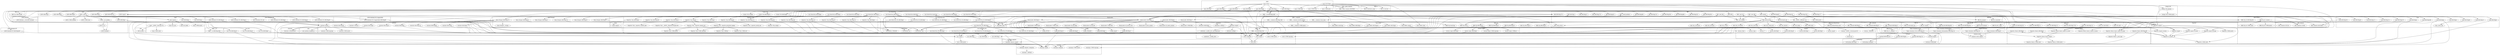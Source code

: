 digraph {
graph [overlap=false]
subgraph cluster_DBI_dr {
	label="DBI::dr";
	"DBI::dr::connect";
	"DBI::dr::disconnect_all";
}
subgraph cluster_DBD___dr {
	label="DBD::_::dr";
	"DBD::_::dr::BEGIN@1469";
}
subgraph cluster_main {
	label="main";
	"main::NULL";
	"main::BEGIN@3";
	"main::BEGIN@7";
	"main::BEGIN@6";
	"main::BEGIN@5";
	"main::CORE:print";
	"main::CORE:open";
	"main::BEGIN@8";
	"main::RUNTIME";
	"main::BEGIN@10";
	"main::BEGIN@9";
	"main::CORE:close";
}
subgraph cluster_JSON_Backend_PP {
	label="JSON::Backend::PP";
	"JSON::Backend::PP::BEGIN@403";
}
subgraph cluster_DBD_Pg_st {
	label="DBD::Pg::st";
	"DBD::Pg::st::_prepare";
}
subgraph cluster_strict {
	label="strict";
	"strict::CORE:match";
	"strict::unimport";
	"strict::import";
	"strict::CORE:regcomp";
	"strict::bits";
}
subgraph cluster_Data_Dumper {
	label="Data::Dumper";
	"Data::Dumper::BEGIN@18";
	"Data::Dumper::BEGIN@22";
	"Data::Dumper::_vstring";
	"Data::Dumper::BEGIN@272";
	"Data::Dumper::BEGIN@24";
	"Data::Dumper::BEGIN@12";
	"Data::Dumper::BEGIN@731";
}
subgraph cluster_Types_Serialiser {
	label="Types::Serialiser";
	"Types::Serialiser::BEGIN@20";
	"Types::Serialiser::BEGIN@102";
}
subgraph cluster_XSLoader {
	label="XSLoader";
	"XSLoader::load";
}
subgraph cluster_base {
	label="base";
	"base::has_fields";
	"base::BEGIN@4";
	"base::CORE:subst";
	"base::CORE:match";
	"base::BEGIN@3";
	"base::__ANON__[base.pm:70]";
	"base::import";
	"base::has_attr";
}
subgraph cluster_Exporter {
	label="Exporter";
	"Exporter::as_heavy";
	"Exporter::export_to_level";
	"Exporter::require_version";
	"Exporter::export";
	"Exporter::import";
	"Exporter::export_ok_tags";
	"Exporter::CORE:match";
	"Exporter::CORE:subst";
}
subgraph cluster_DBI_st {
	label="DBI::st";
	"DBI::st::execute";
	"DBI::st::fetchrow_array";
}
subgraph cluster_constant {
	label="constant";
	"constant::CORE:qr";
	"constant::BEGIN@64";
	"constant::BEGIN@2";
	"constant::BEGIN@24";
	"constant::BEGIN@39";
	"constant::CORE:regcomp";
	"constant::BEGIN@6";
	"constant::BEGIN@4";
	"constant::BEGIN@3";
	"constant::CORE:match";
	"constant::import";
	"constant::BEGIN@126";
}
subgraph cluster_Exporter_Tiny {
	label="Exporter::Tiny";
	"Exporter::Tiny::CORE:match";
	"Exporter::Tiny::BEGIN@5.1";
	"Exporter::Tiny::CORE:qr";
	"Exporter::Tiny::BEGIN@170";
	"Exporter::Tiny::_exporter_install_sub";
	"Exporter::Tiny::mkopt";
	"Exporter::Tiny::BEGIN@206";
	"Exporter::Tiny::_exporter_validate_opts";
	"Exporter::Tiny::BEGIN@189";
	"Exporter::Tiny::_exporter_expand_sub";
	"Exporter::Tiny::__ANON__[Exporter/Tiny.pm:38]";
	"Exporter::Tiny::BEGIN@143";
	"Exporter::Tiny::BEGIN@297";
	"Exporter::Tiny::BEGIN@5";
	"Exporter::Tiny::BEGIN@253";
	"Exporter::Tiny::import";
	"Exporter::Tiny::BEGIN@48";
	"Exporter::Tiny::CORE:sort";
	"Exporter::Tiny::CORE:regcomp";
	"Exporter::Tiny::_exporter_permitted_regexp";
	"Exporter::Tiny::BEGIN@283";
	"Exporter::Tiny::BEGIN@3";
	"Exporter::Tiny::BEGIN@4";
}
subgraph cluster_DBD___common {
	label="DBD::_::common";
	"DBD::_::common::CORE:match";
	"DBD::_::common::trace_msg";
	"DBD::_::common::install_method";
	"DBD::_::common::BEGIN@1369";
}
subgraph cluster_DBI_common {
	label="DBI::common";
	"DBI::common::STORE";
	"DBI::common::DESTROY";
	"DBI::common::FETCH";
}
subgraph cluster_JSON_Boolean {
	label="JSON::Boolean";
	"JSON::Boolean::_overrride_overload";
}
subgraph cluster_DynaLoader {
	label="DynaLoader";
	"DynaLoader::CORE:ftdir";
	"DynaLoader::dl_install_xsub";
	"DynaLoader::dl_find_symbol";
	"DynaLoader::BEGIN@17";
	"DynaLoader::dl_undef_symbols";
	"DynaLoader::BEGIN@21";
	"DynaLoader::CORE:ftfile";
	"DynaLoader::CORE:ftsize";
	"DynaLoader::bootstrap";
	"DynaLoader::CORE:subst";
	"DynaLoader::BEGIN@92";
	"DynaLoader::dl_load_flags";
	"DynaLoader::dl_load_file";
}
subgraph cluster_overloading {
	label="overloading";
	"overloading::unimport";
	"overloading::BEGIN@2";
}
subgraph cluster_version {
	label="version";
	"version::BEGIN@7";
	"version::__ANON__[version.pm:52]";
	"version::(\"\"";
	"version::(cmp";
	"version::(bool";
	"version::BEGIN@5";
	"version::BEGIN@20";
	"version::import";
	"version::BEGIN@4";
	"version::_VERSION";
	"version::qv";
}
subgraph cluster_Types_Serialiser_BooleanBase {
	label="Types::Serialiser::BooleanBase";
	"Types::Serialiser::BooleanBase::BEGIN@116";
}
subgraph cluster_Config {
	label="Config";
	"Config::BEGIN@11";
	"Config::BEGIN@9";
	"Config::import";
	"Config::BEGIN@47";
	"Config::BEGIN@10";
	"Config::FETCH";
	"Config::TIEHASH";
}
subgraph cluster_DBD__mem_common {
	label="DBD::_mem::common";
	"DBD::_mem::common::DESTROY";
}
subgraph cluster_List_MoreUtils {
	label="List::MoreUtils";
	"List::MoreUtils::BEGIN@3";
	"List::MoreUtils::BEGIN@13";
	"List::MoreUtils::BEGIN@5";
	"List::MoreUtils::BEGIN@8";
	"List::MoreUtils::BEGIN@93";
	"List::MoreUtils::BEGIN@7";
	"List::MoreUtils::BEGIN@12";
	"List::MoreUtils::BEGIN@4";
	"List::MoreUtils::bootstrap";
}
subgraph cluster_DBD_Pg_dr {
	label="DBD::Pg::dr";
	"DBD::Pg::dr::CORE:subst";
	"DBD::Pg::dr::CORE:match";
	"DBD::Pg::dr::BEGIN@180";
	"DBD::Pg::dr::connect";
}
subgraph cluster_UNIVERSAL {
	label="UNIVERSAL";
	"UNIVERSAL::can";
	"UNIVERSAL::isa";
	"UNIVERSAL::VERSION";
}
subgraph cluster_Exporter_Heavy {
	label="Exporter::Heavy";
	"Exporter::Heavy::BEGIN@4";
	"Exporter::Heavy::CORE:subst";
	"Exporter::Heavy::_push_tags";
	"Exporter::Heavy::heavy_export";
	"Exporter::Heavy::heavy_require_version";
	"Exporter::Heavy::heavy_export_ok_tags";
	"Exporter::Heavy::CORE:match";
	"Exporter::Heavy::heavy_export_to_level";
	"Exporter::Heavy::BEGIN@3";
	"Exporter::Heavy::BEGIN@188";
}
subgraph cluster_JSON_Backend_XS_Supportable {
	label="JSON::Backend::XS::Supportable";
	"JSON::Backend::XS::Supportable::BEGIN@99";
}
subgraph cluster_DBD_Pg_db {
	label="DBD::Pg::db";
	"DBD::Pg::db::BEGIN@258";
	"DBD::Pg::db::BEGIN@260";
	"DBD::Pg::db::prepare";
	"DBD::Pg::db::_login";
}
subgraph cluster_DBI__firesafe {
	label="DBI::_firesafe";
	"DBI::_firesafe::BEGIN@13";
	"DBI::_firesafe::BEGIN@12";
	"DBI::_firesafe::BEGIN@14";
}
subgraph cluster_warnings {
	label="warnings";
	"warnings::import";
	"warnings::unimport";
	"warnings::_mkMask";
	"warnings::CORE:match";
	"warnings::CORE:regcomp";
	"warnings::register_categories";
}
subgraph cluster_DBD___db {
	label="DBD::_::db";
	"DBD::_::db::BEGIN@1534";
}
subgraph cluster_overload {
	label="overload";
	"overload::BEGIN@144";
	"overload::BEGIN@83";
	"overload::OVERLOAD";
	"overload::import";
	"overload::BEGIN@114";
}
subgraph cluster_attributes {
	label="attributes";
	"attributes::BEGIN@9";
	"attributes::import";
	"attributes::_modify_attrs";
	"attributes::_modify_attrs_and_deprecate";
	"attributes::CORE:qr";
	"attributes::reftype";
}
subgraph cluster_mro {
	label="mro";
	"mro::method_changed_in";
}
subgraph cluster_vars {
	label="vars";
	"vars::import";
	"vars::CORE:match";
	"vars::BEGIN@7";
	"vars::BEGIN@3";
	"vars::BEGIN@8";
}
subgraph cluster_JSON_Backend_XS {
	label="JSON::Backend::XS";
	"JSON::Backend::XS::BEGIN@11";
	"JSON::Backend::XS::BEGIN@18";
	"JSON::Backend::XS::BEGIN@9";
	"JSON::Backend::XS::init";
	"JSON::Backend::XS::BEGIN@42";
	"JSON::Backend::XS::BEGIN@29";
}
subgraph cluster_Scalar_Util {
	label="Scalar::Util";
	"Scalar::Util::BEGIN@9";
	"Scalar::Util::weaken";
	"Scalar::Util::BEGIN@10";
}
subgraph cluster_DBI {
	label="DBI";
	"DBI::BEGIN@181";
	"DBI::BEGIN@179";
	"DBI::BEGIN@13";
	"DBI::SQL_BIGINT";
	"DBI::BEGIN@178";
	"DBI::install_driver";
	"DBI::BEGIN@294";
	"DBI::SQL_NUMERIC";
	"DBI::_install_method";
	"DBI::_new_dbh";
	"DBI::__ANON__[DBI.pm:751]";
	"DBI::_new_drh";
	"DBI::END";
	"DBI::SQL_DECIMAL";
	"DBI::disconnect_all";
	"DBI::SQL_SMALLINT";
	"DBI::BEGIN@177";
	"DBI::_new_sth";
	"DBI::setup_driver";
	"DBI::BEGIN@710";
	"DBI::BEGIN@290";
	"DBI::BEGIN@888";
	"DBI::bootstrap";
	"DBI::BEGIN@553";
	"DBI::connect";
	"DBI::BEGIN@857";
	"DBI::CORE:subst";
	"DBI::_new_handle";
	"DBI::BEGIN@1054";
	"DBI::SQL_REAL";
	"DBI::BEGIN@823";
	"DBI::CORE:match";
	"DBI::SQL_INTEGER";
	"DBI::BEGIN@985";
	"DBI::SQL_DOUBLE";
	"DBI::SQL_FLOAT";
}
subgraph cluster_DBD_Pg {
	label="DBD::Pg";
	"DBD::Pg::BEGIN@23";
	"DBD::Pg::BEGIN@19";
	"DBD::Pg::bootstrap";
	"DBD::Pg::BEGIN@21";
	"DBD::Pg::BEGIN@24";
	"DBD::Pg::driver";
	"DBD::Pg::BEGIN@22";
}
subgraph cluster_common_sense {
	label="common::sense";
	"common::sense::import";
}
subgraph cluster_Types_Serialiser_Error {
	label="Types::Serialiser::Error";
	"Types::Serialiser::Error::BEGIN@145";
}
subgraph cluster_bytes {
	label="bytes";
	"bytes::import";
}
subgraph cluster_Carp {
	label="Carp";
	"Carp::BEGIN@131";
	"Carp::_fetch_sub";
	"Carp::BEGIN@61";
	"Carp::BEGIN@575";
	"Carp::BEGIN@3";
	"Carp::BEGIN@6";
	"Carp::BEGIN@4";
	"Carp::BEGIN@568";
	"Carp::BEGIN@5";
	"Carp::BEGIN@555";
	"Carp::BEGIN@171";
	"Carp::BEGIN@49";
	"Carp::BEGIN@73";
}
subgraph cluster_List_MoreUtils_PP {
	label="List::MoreUtils::PP";
	"List::MoreUtils::PP::BEGIN@334";
	"List::MoreUtils::PP::BEGIN@327";
	"List::MoreUtils::PP::BEGIN@4";
	"List::MoreUtils::PP::BEGIN@5";
	"List::MoreUtils::PP::BEGIN@3";
}
subgraph cluster_JSON {
	label="JSON";
	"JSON::CORE:readline";
	"JSON::BEGIN@5";
	"JSON::CORE:close";
	"JSON::BEGIN@6";
	"JSON::BEGIN@4";
	"JSON::BEGIN@319";
	"JSON::is_xs";
	"JSON::backend";
	"JSON::import";
	"JSON::BEGIN@2";
	"JSON::BEGIN@9";
	"JSON::_set_module";
	"JSON::_load_xs";
}
subgraph cluster_JSON_XS {
	label="JSON::XS";
	"JSON::XS::BEGIN@114";
	"JSON::XS::BEGIN@1736";
	"JSON::XS::BEGIN@112";
	"JSON::XS::new";
	"JSON::XS::DESTROY";
	"JSON::XS::BEGIN@111";
	"JSON::XS::BEGIN@104";
}
subgraph cluster_Getopt_Std {
	label="Getopt::Std";
	"Getopt::Std::CORE:match";
	"Getopt::Std::getopts";
}
subgraph cluster_List_Util {
	label="List::Util";
	"List::Util::BEGIN@10";
	"List::Util::BEGIN@9";
	"List::Util::BEGIN@31";
}
subgraph cluster_version_regex {
	label="version::regex";
	"version::regex::BEGIN@5";
	"version::regex::BEGIN@3";
	"version::regex::CORE:qr";
	"version::regex::CORE:regcomp";
}
subgraph cluster_List_MoreUtils_XS {
	label="List::MoreUtils::XS";
	"List::MoreUtils::XS::BEGIN@4";
	"List::MoreUtils::XS::BEGIN@7";
	"List::MoreUtils::XS::BEGIN@1";
	"List::MoreUtils::XS::BEGIN@10";
	"List::MoreUtils::XS::BEGIN@5";
	"List::MoreUtils::XS::BEGIN@3";
}
subgraph cluster_Internals {
	label="Internals";
	"Internals::SvREADONLY";
}
subgraph cluster_DBI_db {
	label="DBI::db";
	"DBI::db::prepare";
	"DBI::db::connected";
}
subgraph cluster_DBI_var {
	label="DBI::var";
	"DBI::var::TIESCALAR";
}
subgraph cluster_DBD___st {
	label="DBD::_::st";
	"DBD::_::st::BEGIN@1856";
}
subgraph cluster_DBD_Pg_DefaultValue {
	label="DBD::Pg::DefaultValue";
	"DBD::Pg::DefaultValue::new";
}
subgraph cluster_warnings_register {
	label="warnings::register";
	"warnings::register::import";
}
subgraph cluster_utf8 {
	label="utf8";
	"utf8::encode";
}
subgraph cluster_Time_HiRes {
	label="Time::HiRes";
	"Time::HiRes::BEGIN@3";
	"Time::HiRes::import";
	"Time::HiRes::BEGIN@4";
	"Time::HiRes::BEGIN@43";
	"Time::HiRes::time";
	"Time::HiRes::bootstrap";
}
"warnings::register::import" -> "warnings::register_categories";
"main::RUNTIME" -> "DBI::END";
"DBI::install_driver" -> "Exporter::require_version";
"DynaLoader::BEGIN@21" -> "Config::TIEHASH";
"DBD::_::common::install_method" -> "DBD::_::common::CORE:match";
"JSON::_set_module" -> "JSON::is_xs";
"main::BEGIN@3" -> "DBI::BEGIN@178";
"main::BEGIN@7" -> "JSON::BEGIN@5";
"DynaLoader::BEGIN@21" -> "Config::BEGIN@9";
"List::MoreUtils::BEGIN@12" -> "Exporter::Tiny::BEGIN@170";
"attributes::import" -> "attributes::_modify_attrs_and_deprecate";
"main::BEGIN@3" -> "DBI::setup_driver";
"DBI::install_driver" -> "DBI::setup_driver";
"Exporter::as_heavy" -> "Exporter::Heavy::BEGIN@188";
"List::MoreUtils::BEGIN@12" -> "Exporter::Tiny::BEGIN@206";
"main::BEGIN@7" -> "JSON::BEGIN@9";
"main::BEGIN@3" -> "DBI::BEGIN@888";
"List::MoreUtils::XS::BEGIN@1" -> "List::MoreUtils::PP::BEGIN@327";
"JSON::BEGIN@6" -> "base::BEGIN@3";
"main::RUNTIME" -> "DBI::st::execute";
"main::BEGIN@3" -> "Scalar::Util::weaken";
"DBI::install_driver" -> "DBI::_firesafe::BEGIN@13";
"List::MoreUtils::BEGIN@13" -> "List::MoreUtils::XS::BEGIN@10";
"List::MoreUtils::BEGIN@12" -> "Exporter::Tiny::BEGIN@5.1";
"Data::Dumper::BEGIN@272" -> "constant::BEGIN@4";
"DBD::Pg::BEGIN@19" -> "version::BEGIN@5";
"main::BEGIN@10" -> "List::MoreUtils::BEGIN@5";
"DynaLoader::BEGIN@92" -> "attributes::BEGIN@9";
"DBI::setup_driver" -> "UNIVERSAL::isa";
"base::import" -> "UNIVERSAL::isa";
"main::NULL" -> "main::BEGIN@7";
"JSON::BEGIN@2" -> "JSON::XS::BEGIN@112";
"DynaLoader::bootstrap" -> "DynaLoader::CORE:ftdir";
"Getopt::Std::getopts" -> "Getopt::Std::CORE:match";
"DBI::__ANON__[DBI.pm:751]" -> "DBI::db::connected";
"Config::BEGIN@11" -> "vars::BEGIN@8";
"DBD::_::common::install_method" -> "DBI::_install_method";
"main::BEGIN@3" -> "DBI::_install_method";
"Config::BEGIN@11" -> "vars::BEGIN@3";
"constant::import" -> "constant::CORE:match";
"base::__ANON__[base.pm:70]" -> "utf8::encode";
"main::BEGIN@3" -> "DBI::BEGIN@179";
"main::NULL" -> "DBI::common::DESTROY";
"main::RUNTIME" -> "DBI::common::DESTROY";
"JSON::XS::BEGIN@114" -> "Types::Serialiser::BEGIN@102";
"DBI::disconnect_all" -> "DBI::dr::disconnect_all";
"main::NULL" -> "main::BEGIN@6";
"main::BEGIN@3" -> "DBI::BEGIN@294";
"DBD::Pg::driver" -> "DBD::_::common::install_method";
"Exporter::as_heavy" -> "Exporter::CORE:subst";
"Exporter::import" -> "Exporter::CORE:subst";
"main::RUNTIME" -> "Getopt::Std::getopts";
"main::BEGIN@3" -> "DBI::BEGIN@177";
"DBD::Pg::BEGIN@19" -> "version::import";
"DBI::BEGIN@178" -> "DynaLoader::BEGIN@21";
"Exporter::Tiny::_exporter_expand_sub" -> "Exporter::Tiny::CORE:match";
"Exporter::Tiny::__ANON__[Exporter/Tiny.pm:38]" -> "Exporter::Tiny::CORE:match";
"JSON::_load_xs" -> "JSON::CORE:readline";
"JSON::_load_xs" -> "JSON::_set_module";
"constant::BEGIN@4" -> "warnings::register::import";
"overload::BEGIN@144" -> "warnings::register::import";
"vars::BEGIN@7" -> "warnings::register::import";
"main::BEGIN@3" -> "DBI::var::TIESCALAR";
"main::BEGIN@3" -> "Scalar::Util::BEGIN@9";
"DBI::install_driver" -> "Exporter::Heavy::heavy_require_version";
"List::MoreUtils::XS::BEGIN@10" -> "List::MoreUtils::XS::BEGIN@1";
"List::MoreUtils::BEGIN@12" -> "Exporter::Tiny::BEGIN@189";
"DBI::BEGIN@177" -> "Carp::BEGIN@4";
"main::BEGIN@3" -> "DBD::_::dr::BEGIN@1469";
"Exporter::as_heavy" -> "Exporter::Heavy::BEGIN@3";
"attributes::_modify_attrs_and_deprecate" -> "attributes::_modify_attrs";
"DBI::BEGIN@181" -> "Exporter::Heavy::heavy_export_ok_tags";
"DBI::install_driver" -> "Exporter::Heavy::heavy_export_ok_tags";
"main::BEGIN@7" -> "JSON::import";
"DBI::install_driver" -> "DBD::Pg::dr::BEGIN@180";
"JSON::_load_xs" -> "JSON::BEGIN@2";
"main::BEGIN@6" -> "Data::Dumper::BEGIN@24";
"main::BEGIN@10" -> "List::MoreUtils::BEGIN@4";
"JSON::_load_xs" -> "JSON::Backend::XS::BEGIN@18";
"Types::Serialiser::BEGIN@20" -> "common::sense::import";
"JSON::XS::BEGIN@104" -> "common::sense::import";
"DynaLoader::BEGIN@21" -> "Config::import";
"Carp::BEGIN@5" -> "warnings::CORE:match";
"DBD::Pg::BEGIN@19" -> "version::regex::BEGIN@5";
"DBI::install_driver" -> "DBD::Pg::BEGIN@23";
"DBI::install_driver" -> "DBD::Pg::db::BEGIN@258";
"List::MoreUtils::BEGIN@12" -> "Exporter::Tiny::BEGIN@4";
"DBD::Pg::driver" -> "version::(\"\"";
"main::RUNTIME" -> "main::CORE:open";
"List::MoreUtils::BEGIN@13" -> "List::MoreUtils::XS::BEGIN@7";
"main::BEGIN@8" -> "Time::HiRes::import";
"DBI::install_driver" -> "DBI::_firesafe::BEGIN@12";
"Data::Dumper::BEGIN@272" -> "Data::Dumper::_vstring";
"DynaLoader::BEGIN@21" -> "Config::BEGIN@10";
"Exporter::require_version" -> "Exporter::as_heavy";
"Exporter::export_to_level" -> "Exporter::as_heavy";
"Exporter::export_ok_tags" -> "Exporter::as_heavy";
"Exporter::export" -> "Exporter::as_heavy";
"DBI::install_driver" -> "DBD::Pg::DefaultValue::new";
"JSON::_load_xs" -> "JSON::Backend::XS::BEGIN@29";
"main::BEGIN@6" -> "Data::Dumper::BEGIN@12";
"Exporter::Tiny::import" -> "Exporter::Tiny::mkopt";
"Exporter::Tiny::import" -> "Exporter::Tiny::_exporter_install_sub";
"List::MoreUtils::BEGIN@13" -> "List::MoreUtils::XS::BEGIN@3";
"main::BEGIN@3" -> "DBI::BEGIN@553";
"Data::Dumper::BEGIN@272" -> "constant::BEGIN@6";
"Exporter::Heavy::heavy_require_version" -> "version::_VERSION";
"overload::import" -> "overload::OVERLOAD";
"Exporter::Heavy::heavy_export_to_level" -> "Exporter::export";
"Exporter::import" -> "Exporter::export";
"DynaLoader::bootstrap" -> "DynaLoader::CORE:ftsize";
"JSON::BEGIN@2" -> "JSON::XS::BEGIN@114";
"JSON::_load_xs" -> "JSON::Backend::XS::BEGIN@42";
"JSON::XS::BEGIN@114" -> "Types::Serialiser::BEGIN@20";
"Exporter::Tiny::_exporter_permitted_regexp" -> "Exporter::Tiny::CORE:qr";
"DBD::Pg::BEGIN@19" -> "version::BEGIN@4";
"main::RUNTIME" -> "JSON::XS::new";
"main::BEGIN@3" -> "DBI::BEGIN@985";
"main::BEGIN@7" -> "JSON::BEGIN@319";
"Data::Dumper::BEGIN@272" -> "constant::BEGIN@126";
"DBD::Pg::dr::connect" -> "DBI::common::STORE";
"DBI::connect" -> "DBI::common::STORE";
"DBI::__ANON__[DBI.pm:751]" -> "DBI::common::STORE";
"Data::Dumper::BEGIN@272" -> "constant::BEGIN@64";
"DBD::Pg::db::prepare" -> "DBD::Pg::st::_prepare";
"main::BEGIN@3" -> "DBD::_::db::BEGIN@1534";
"JSON::BEGIN@6" -> "base::BEGIN@4";
"DBI::install_driver" -> "version::__ANON__[version.pm:52]";
"Data::Dumper::BEGIN@22" -> "Exporter::import";
"DBD::Pg::db::BEGIN@258" -> "Exporter::import";
"Getopt::Std::getopts" -> "Exporter::import";
"main::BEGIN@3" -> "Exporter::import";
"JSON::XS::BEGIN@111" -> "Exporter::import";
"main::BEGIN@9" -> "Exporter::import";
"main::BEGIN@6" -> "Exporter::import";
"DBD::Pg::dr::connect" -> "DBI::_new_dbh";
"JSON::_load_xs" -> "JSON::Backend::XS::init";
"main::BEGIN@3" -> "Scalar::Util::BEGIN@10";
"strict::unimport" -> "strict::bits";
"strict::import" -> "strict::bits";
"Carp::BEGIN@4" -> "strict::CORE:regcomp";
"List::MoreUtils::BEGIN@12" -> "Exporter::Tiny::BEGIN@297";
"DBD::Pg::driver" -> "DBI::_new_drh";
"main::BEGIN@3" -> "DBI::BEGIN@181";
"main::BEGIN@3" -> "List::Util::BEGIN@10";
"DBI::install_driver" -> "DBI::SQL_BIGINT";
"DBI::install_driver" -> "DBD::Pg::driver";
"DynaLoader::bootstrap" -> "DynaLoader::dl_load_flags";
"main::NULL" -> "main::BEGIN@8";
"Exporter::Heavy::heavy_export_ok_tags" -> "Exporter::Heavy::_push_tags";
"DBI::install_driver" -> "DBI::SQL_DECIMAL";
"main::BEGIN@7" -> "JSON::_load_xs";
"JSON::_load_xs" -> "JSON::Backend::XS::BEGIN@11";
"DynaLoader::bootstrap" -> "DBI::bootstrap";
"Carp::BEGIN@5" -> "warnings::CORE:regcomp";
"XSLoader::load" -> "DynaLoader::BEGIN@92";
"DBI::BEGIN@177" -> "Carp::BEGIN@49";
"DBI::install_driver" -> "DBI::_firesafe::BEGIN@14";
"main::BEGIN@3" -> "DBI::BEGIN@1054";
"main::RUNTIME" -> "DBI::connect";
"main::BEGIN@3" -> "DBI::BEGIN@710";
"DBD::Pg::BEGIN@19" -> "version::regex::CORE:regcomp";
"DBI::BEGIN@177" -> "Carp::BEGIN@3";
"DBI::END" -> "DBD::_::common::trace_msg";
"Data::Dumper::BEGIN@272" -> "constant::BEGIN@2";
"main::BEGIN@6" -> "Data::Dumper::BEGIN@731";
"Exporter::Tiny::_exporter_expand_sub" -> "Exporter::Tiny::CORE:regcomp";
"Exporter::Tiny::_exporter_permitted_regexp" -> "Exporter::Tiny::CORE:regcomp";
"DynaLoader::bootstrap" -> "Time::HiRes::bootstrap";
"DBI::install_driver" -> "DBD::Pg::BEGIN@24";
"Carp::BEGIN@73" -> "Carp::_fetch_sub";
"Carp::BEGIN@61" -> "Carp::_fetch_sub";
"JSON::_load_xs" -> "JSON::Boolean::_overrride_overload";
"vars::import" -> "vars::CORE:match";
"DBI::BEGIN@177" -> "Carp::BEGIN@555";
"DynaLoader::bootstrap" -> "DynaLoader::CORE:ftfile";
"List::MoreUtils::XS::BEGIN@1" -> "List::MoreUtils::PP::BEGIN@4";
"main::BEGIN@6" -> "overload::BEGIN@83";
"DBI::install_driver" -> "DBD::Pg::BEGIN@22";
"Exporter::Heavy::heavy_export" -> "Exporter::Heavy::CORE:subst";
"Exporter::as_heavy" -> "Exporter::Heavy::BEGIN@4";
"JSON::BEGIN@6" -> "base::import";
"DBI::connect" -> "DBI::__ANON__[DBI.pm:751]";
"DBD::Pg::BEGIN@19" -> "version::regex::CORE:qr";
"List::Util::BEGIN@10" -> "warnings::import";
"Carp::BEGIN@5" -> "warnings::import";
"Config::BEGIN@10" -> "warnings::import";
"List::MoreUtils::XS::BEGIN@5" -> "warnings::import";
"List::MoreUtils::PP::BEGIN@5" -> "warnings::import";
"List::MoreUtils::BEGIN@5" -> "warnings::import";
"Scalar::Util::BEGIN@10" -> "warnings::import";
"overloading::BEGIN@2" -> "warnings::import";
"DBI::_firesafe::BEGIN@13" -> "warnings::import";
"Exporter::Tiny::BEGIN@5" -> "warnings::import";
"DBI::install_driver" -> "DBI::SQL_NUMERIC";
"main::RUNTIME" -> "DBD::_mem::common::DESTROY";
"main::NULL" -> "DBD::_mem::common::DESTROY";
"Exporter::import" -> "Exporter::CORE:match";
"Config::BEGIN@11" -> "vars::import";
"List::MoreUtils::XS::BEGIN@7" -> "vars::import";
"constant::BEGIN@6" -> "vars::import";
"version::regex::BEGIN@5" -> "vars::import";
"List::MoreUtils::PP::BEGIN@327" -> "vars::import";
"version::BEGIN@7" -> "vars::import";
"base::BEGIN@4" -> "vars::import";
"DBD::Pg::BEGIN@24" -> "vars::import";
"DBD::Pg::dr::connect" -> "DBD::Pg::db::_login";
"DBD::Pg::db::prepare" -> "DBI::_new_sth";
"attributes::import" -> "attributes::reftype";
"main::BEGIN@3" -> "UNIVERSAL::VERSION";
"JSON::BEGIN@2" -> "UNIVERSAL::VERSION";
"JSON::_set_module" -> "UNIVERSAL::VERSION";
"main::NULL" -> "main::BEGIN@3";
"main::BEGIN@8" -> "Time::HiRes::BEGIN@3";
"DBD::_::db::BEGIN@1534" -> "strict::import";
"Scalar::Util::BEGIN@9" -> "strict::import";
"version::regex::BEGIN@3" -> "strict::import";
"attributes::BEGIN@9" -> "strict::import";
"List::MoreUtils::BEGIN@4" -> "strict::import";
"DBD::Pg::dr::BEGIN@180" -> "strict::import";
"version::BEGIN@5" -> "strict::import";
"List::MoreUtils::PP::BEGIN@4" -> "strict::import";
"Time::HiRes::BEGIN@4" -> "strict::import";
"DBI::_firesafe::BEGIN@12" -> "strict::import";
"Config::BEGIN@9" -> "strict::import";
"List::Util::BEGIN@9" -> "strict::import";
"main::BEGIN@5" -> "strict::import";
"DBI::BEGIN@294" -> "strict::import";
"Exporter::Heavy::BEGIN@3" -> "strict::import";
"DBD::Pg::db::BEGIN@260" -> "strict::import";
"Exporter::Tiny::BEGIN@4" -> "strict::import";
"constant::BEGIN@3" -> "strict::import";
"Carp::BEGIN@4" -> "strict::import";
"DBD::_::dr::BEGIN@1469" -> "strict::import";
"base::BEGIN@3" -> "strict::import";
"vars::BEGIN@8" -> "strict::import";
"List::MoreUtils::XS::BEGIN@4" -> "strict::import";
"DBD::_::common::BEGIN@1369" -> "strict::import";
"DBD::_::st::BEGIN@1856" -> "strict::import";
"JSON::BEGIN@4" -> "strict::import";
"List::MoreUtils::XS::BEGIN@10" -> "List::MoreUtils::BEGIN@7";
"DBI::BEGIN@177" -> "Carp::BEGIN@131";
"DBI::install_driver" -> "DBI::SQL_SMALLINT";
"constant::BEGIN@24" -> "Internals::SvREADONLY";
"constant::import" -> "Internals::SvREADONLY";
"List::MoreUtils::BEGIN@13" -> "List::MoreUtils::XS::BEGIN@4";
"main::BEGIN@8" -> "Time::HiRes::BEGIN@43";
"main::BEGIN@7" -> "JSON::Backend::PP::BEGIN@403";
"main::BEGIN@10" -> "Exporter::Tiny::import";
"main::BEGIN@7" -> "JSON::BEGIN@4";
"DBI::BEGIN@178" -> "Config::FETCH";
"List::MoreUtils::BEGIN@12" -> "Exporter::Tiny::BEGIN@143";
"List::MoreUtils::BEGIN@13" -> "List::MoreUtils::XS::BEGIN@5";
"base::import" -> "base::CORE:match";
"JSON::_load_xs" -> "JSON::Backend::XS::BEGIN@9";
"DBI::BEGIN@178" -> "DynaLoader::BEGIN@17";
"base::__ANON__[base.pm:70]" -> "base::CORE:subst";
"JSON::XS::BEGIN@114" -> "Types::Serialiser::Error::BEGIN@145";
"main::BEGIN@3" -> "DBI::BEGIN@290";
"base::import" -> "base::has_fields";
"DBI::BEGIN@177" -> "Carp::BEGIN@61";
"main::NULL" -> "JSON::XS::DESTROY";
"DBI::BEGIN@181" -> "DynaLoader::bootstrap";
"main::BEGIN@8" -> "DynaLoader::bootstrap";
"DBI::install_driver" -> "DynaLoader::bootstrap";
"List::MoreUtils::XS::BEGIN@10" -> "DynaLoader::bootstrap";
"JSON::Backend::XS::BEGIN@11" -> "constant::import";
"JSON::Backend::XS::BEGIN@18" -> "constant::import";
"JSON::Backend::XS::BEGIN@9" -> "constant::import";
"Data::Dumper::BEGIN@272" -> "constant::import";
"DynaLoader::bootstrap" -> "DynaLoader::dl_undef_symbols";
"DBI::BEGIN@177" -> "Carp::BEGIN@6";
"JSON::_set_module" -> "JSON::backend";
"JSON::is_xs" -> "JSON::backend";
"List::MoreUtils::BEGIN@12" -> "Exporter::Tiny::BEGIN@5";
"main::BEGIN@3" -> "DBD::_::st::BEGIN@1856";
"base::import" -> "base::has_attr";
"overload::BEGIN@83" -> "overloading::BEGIN@2";
"List::MoreUtils::BEGIN@12" -> "Exporter::Tiny::BEGIN@253";
"Data::Dumper::BEGIN@272" -> "constant::BEGIN@3";
"DBI::BEGIN@177" -> "Carp::BEGIN@5";
"main::RUNTIME" -> "Time::HiRes::time";
"JSON::XS::BEGIN@114" -> "Types::Serialiser::BooleanBase::BEGIN@116";
"DBI::install_driver" -> "DBD::Pg::db::BEGIN@260";
"main::BEGIN@6" -> "Data::Dumper::BEGIN@22";
"List::MoreUtils::BEGIN@12" -> "Exporter::Tiny::BEGIN@283";
"Exporter::Tiny::import" -> "Exporter::Tiny::_exporter_permitted_regexp";
"constant::import" -> "constant::CORE:regcomp";
"main::RUNTIME" -> "DBI::db::prepare";
"DBD::Pg::dr::connect" -> "DBI::common::FETCH";
"DBI::END" -> "DBI::disconnect_all";
"DynaLoader::bootstrap" -> "DBD::Pg::bootstrap";
"DynaLoader::BEGIN@21" -> "version::(cmp";
"Exporter::Heavy::heavy_export" -> "Exporter::Heavy::CORE:match";
"DBI::install_driver" -> "Exporter::export_ok_tags";
"DBI::BEGIN@181" -> "Exporter::export_ok_tags";
"Carp::BEGIN@4" -> "strict::CORE:match";
"DBI::install_driver" -> "DBD::Pg::BEGIN@19";
"List::MoreUtils::BEGIN@12" -> "Exporter::Tiny::BEGIN@48";
"DynaLoader::bootstrap" -> "DynaLoader::CORE:subst";
"DBI::BEGIN@177" -> "Carp::BEGIN@171";
"DBI::install_driver" -> "DBI::CORE:subst";
"DBI::connect" -> "DBI::CORE:subst";
"DBD::Pg::BEGIN@19" -> "version::BEGIN@20";
"DBI::_new_dbh" -> "DBI::_new_handle";
"DBI::_new_sth" -> "DBI::_new_handle";
"DBI::_new_drh" -> "DBI::_new_handle";
"main::BEGIN@3" -> "DBI::BEGIN@857";
"attributes::import" -> "UNIVERSAL::can";
"List::MoreUtils::XS::BEGIN@10" -> "UNIVERSAL::can";
"main::BEGIN@10" -> "UNIVERSAL::can";
"Exporter::Tiny::_exporter_expand_sub" -> "UNIVERSAL::can";
"main::BEGIN@3" -> "List::Util::BEGIN@9";
"DynaLoader::BEGIN@92" -> "attributes::import";
"DBI::install_driver" -> "DBI::SQL_FLOAT";
"warnings::register_categories" -> "warnings::_mkMask";
"main::BEGIN@10" -> "List::MoreUtils::BEGIN@12";
"DBI::install_driver" -> "DBI::SQL_REAL";
"DBI::BEGIN@181" -> "DBI::CORE:match";
"main::BEGIN@3" -> "DBI::BEGIN@823";
"JSON::_load_xs" -> "JSON::CORE:close";
"DBI::__ANON__[DBI.pm:751]" -> "DBI::dr::connect";
"main::NULL" -> "main::BEGIN@10";
"Exporter::Tiny::import" -> "Exporter::Tiny::_exporter_expand_sub";
"JSON::BEGIN@2" -> "JSON::XS::BEGIN@111";
"Data::Dumper::BEGIN@731" -> "bytes::import";
"Config::BEGIN@11" -> "vars::BEGIN@7";
"JSON::BEGIN@2" -> "JSON::XS::BEGIN@1736";
"DynaLoader::bootstrap" -> "DynaLoader::dl_find_symbol";
"DynaLoader::bootstrap" -> "List::MoreUtils::bootstrap";
"Data::Dumper::BEGIN@272" -> "constant::BEGIN@39";
"main::BEGIN@6" -> "Data::Dumper::BEGIN@18";
"DBI::BEGIN@177" -> "Carp::BEGIN@575";
"List::MoreUtils::XS::BEGIN@1" -> "List::MoreUtils::PP::BEGIN@3";
"DBD::Pg::BEGIN@19" -> "version::regex::BEGIN@3";
"DynaLoader::BEGIN@92" -> "attributes::CORE:qr";
"main::BEGIN@10" -> "List::MoreUtils::BEGIN@13";
"Data::Dumper::BEGIN@24" -> "XSLoader::load";
"DynaLoader::BEGIN@92" -> "XSLoader::load";
"main::BEGIN@3" -> "XSLoader::load";
"JSON::BEGIN@2" -> "XSLoader::load";
"List::MoreUtils::XS::BEGIN@10" -> "XSLoader::load";
"Exporter::Tiny::_exporter_permitted_regexp" -> "Exporter::Tiny::CORE:sort";
"DynaLoader::BEGIN@21" -> "Config::BEGIN@11";
"main::BEGIN@10" -> "List::MoreUtils::BEGIN@8";
"DBD::Pg::dr::connect" -> "DBD::Pg::dr::CORE:match";
"main::NULL" -> "main::BEGIN@5";
"constant::import" -> "mro::method_changed_in";
"main::BEGIN@8" -> "Time::HiRes::BEGIN@4";
"version::__ANON__[version.pm:52]" -> "version::qv";
"main::BEGIN@7" -> "JSON::BEGIN@6";
"DBI::dr::connect" -> "DBD::Pg::dr::connect";
"main::RUNTIME" -> "main::CORE:close";
"Data::Dumper::BEGIN@272" -> "constant::CORE:qr";
"Exporter::Tiny::import" -> "Exporter::Tiny::_exporter_validate_opts";
"main::BEGIN@6" -> "overload::BEGIN@144";
"DynaLoader::bootstrap" -> "DynaLoader::dl_load_file";
"Data::Dumper::BEGIN@272" -> "constant::BEGIN@24";
"JSON::import" -> "Exporter::export_to_level";
"Time::HiRes::import" -> "Exporter::export_to_level";
"main::NULL" -> "main::BEGIN@9";
"Exporter::Tiny::import" -> "Exporter::Tiny::__ANON__[Exporter/Tiny.pm:38]";
"DBI::BEGIN@177" -> "Carp::BEGIN@568";
"main::RUNTIME" -> "DBI::st::fetchrow_array";
"main::BEGIN@3" -> "DBI::BEGIN@13";
"DynaLoader::BEGIN@21" -> "version::(bool";
"JSON::BEGIN@2" -> "JSON::XS::BEGIN@104";
"DBI::connect" -> "DBI::install_driver";
"constant::BEGIN@64" -> "strict::unimport";
"DBI::BEGIN@823" -> "strict::unimport";
"JSON::BEGIN@319" -> "strict::unimport";
"DBI::BEGIN@985" -> "strict::unimport";
"JSON::Backend::XS::Supportable::BEGIN@99" -> "strict::unimport";
"List::Util::BEGIN@31" -> "strict::unimport";
"Carp::BEGIN@555" -> "strict::unimport";
"List::MoreUtils::PP::BEGIN@334" -> "strict::unimport";
"constant::BEGIN@126" -> "strict::unimport";
"JSON::Backend::XS::BEGIN@42" -> "strict::unimport";
"DBI::BEGIN@710" -> "strict::unimport";
"DBI::BEGIN@290" -> "strict::unimport";
"Exporter::Tiny::BEGIN@48" -> "strict::unimport";
"JSON::Backend::PP::BEGIN@403" -> "strict::unimport";
"DBI::BEGIN@888" -> "strict::unimport";
"Time::HiRes::BEGIN@43" -> "strict::unimport";
"DBI::BEGIN@553" -> "strict::unimport";
"DBI::BEGIN@857" -> "strict::unimport";
"Exporter::Tiny::BEGIN@143" -> "strict::unimport";
"DBI::BEGIN@1054" -> "strict::unimport";
"List::MoreUtils::BEGIN@93" -> "strict::unimport";
"version::BEGIN@20" -> "strict::unimport";
"Exporter::Tiny::BEGIN@189" -> "strict::unimport";
"JSON::Backend::XS::BEGIN@29" -> "strict::unimport";
"Exporter::Tiny::BEGIN@206" -> "strict::unimport";
"Config::BEGIN@47" -> "strict::unimport";
"Carp::BEGIN@131" -> "strict::unimport";
"Carp::BEGIN@575" -> "strict::unimport";
"Exporter::Tiny::BEGIN@170" -> "strict::unimport";
"constant::BEGIN@39" -> "strict::unimport";
"Exporter::Tiny::BEGIN@253" -> "strict::unimport";
"Exporter::Heavy::BEGIN@4" -> "strict::unimport";
"Exporter::Tiny::BEGIN@297" -> "strict::unimport";
"DBI::BEGIN@177" -> "Carp::BEGIN@73";
"main::BEGIN@10" -> "List::MoreUtils::BEGIN@3";
"JSON::import" -> "Exporter::Heavy::heavy_export_to_level";
"Time::HiRes::import" -> "Exporter::Heavy::heavy_export_to_level";
"DBI::db::prepare" -> "DBD::Pg::db::prepare";
"DynaLoader::bootstrap" -> "DynaLoader::dl_install_xsub";
"DynaLoader::BEGIN@21" -> "Config::BEGIN@47";
"DBD::Pg::dr::connect" -> "DBD::Pg::dr::CORE:subst";
"main::BEGIN@3" -> "DBD::_::common::BEGIN@1369";
"base::import" -> "base::__ANON__[base.pm:70]";
"main::BEGIN@10" -> "List::MoreUtils::BEGIN@93";
"List::MoreUtils::XS::BEGIN@1" -> "List::MoreUtils::PP::BEGIN@5";
"List::MoreUtils::BEGIN@12" -> "Exporter::Tiny::BEGIN@3";
"main::RUNTIME" -> "main::CORE:print";
"Exporter::Heavy::heavy_export_to_level" -> "Exporter::Heavy::heavy_export";
"Exporter::import" -> "Exporter::Heavy::heavy_export";
"main::BEGIN@3" -> "List::Util::BEGIN@31";
"JSON::_load_xs" -> "JSON::Backend::XS::Supportable::BEGIN@99";
"DBI::install_driver" -> "DBI::SQL_DOUBLE";
"List::MoreUtils::XS::BEGIN@1" -> "List::MoreUtils::PP::BEGIN@334";
"Carp::BEGIN@568" -> "warnings::unimport";
"Exporter::Tiny::BEGIN@5.1" -> "warnings::unimport";
"Exporter::Tiny::BEGIN@283" -> "warnings::unimport";
"Exporter::Heavy::BEGIN@188" -> "warnings::unimport";
"Carp::BEGIN@6" -> "warnings::unimport";
"Types::Serialiser::BooleanBase::BEGIN@116" -> "overload::import";
"Types::Serialiser::Error::BEGIN@145" -> "overload::import";
"main::BEGIN@6" -> "overload::BEGIN@114";
"overload::BEGIN@114" -> "overloading::unimport";
"overload::BEGIN@83" -> "overloading::unimport";
"main::BEGIN@6" -> "Data::Dumper::BEGIN@272";
"DBI::install_driver" -> "DBD::Pg::BEGIN@21";
"DBI::install_driver" -> "DBI::SQL_INTEGER";
"DBD::Pg::BEGIN@19" -> "version::BEGIN@7";
}
